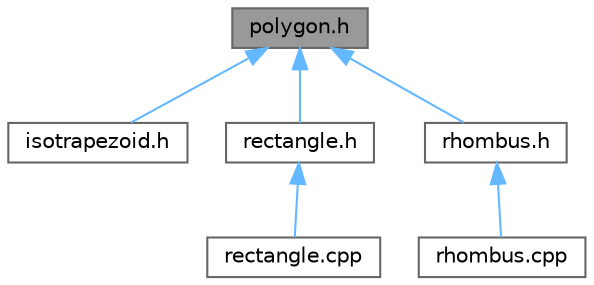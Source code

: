 digraph "polygon.h"
{
 // LATEX_PDF_SIZE
  bgcolor="transparent";
  edge [fontname=Helvetica,fontsize=10,labelfontname=Helvetica,labelfontsize=10];
  node [fontname=Helvetica,fontsize=10,shape=box,height=0.2,width=0.4];
  Node1 [label="polygon.h",height=0.2,width=0.4,color="gray40", fillcolor="grey60", style="filled", fontcolor="black",tooltip="Declaration of the general class Polygon."];
  Node1 -> Node2 [dir="back",color="steelblue1",style="solid"];
  Node2 [label="isotrapezoid.h",height=0.2,width=0.4,color="grey40", fillcolor="white", style="filled",URL="$isotrapezoid_8h.html",tooltip="Declaration of the general class isotrapezoid."];
  Node1 -> Node3 [dir="back",color="steelblue1",style="solid"];
  Node3 [label="rectangle.h",height=0.2,width=0.4,color="grey40", fillcolor="white", style="filled",URL="$rectangle_8h.html",tooltip="Declaration of the class Rectangle."];
  Node3 -> Node4 [dir="back",color="steelblue1",style="solid"];
  Node4 [label="rectangle.cpp",height=0.2,width=0.4,color="grey40", fillcolor="white", style="filled",URL="$rectangle_8cpp.html",tooltip="class Rectangle: implementation of the functions"];
  Node1 -> Node5 [dir="back",color="steelblue1",style="solid"];
  Node5 [label="rhombus.h",height=0.2,width=0.4,color="grey40", fillcolor="white", style="filled",URL="$rhombus_8h.html",tooltip="Declaration of the class Rhombus."];
  Node5 -> Node6 [dir="back",color="steelblue1",style="solid"];
  Node6 [label="rhombus.cpp",height=0.2,width=0.4,color="grey40", fillcolor="white", style="filled",URL="$rhombus_8cpp.html",tooltip="class Rhombus: implementation of the functions"];
}
